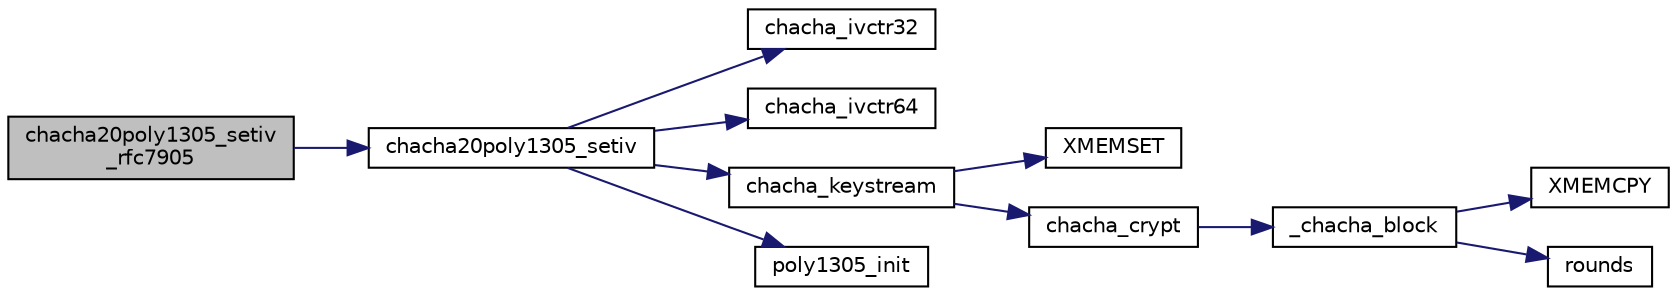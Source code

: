 digraph "chacha20poly1305_setiv_rfc7905"
{
 // LATEX_PDF_SIZE
  edge [fontname="Helvetica",fontsize="10",labelfontname="Helvetica",labelfontsize="10"];
  node [fontname="Helvetica",fontsize="10",shape=record];
  rankdir="LR";
  Node0 [label="chacha20poly1305_setiv\l_rfc7905",height=0.2,width=0.4,color="black", fillcolor="grey75", style="filled", fontcolor="black",tooltip="Set IV + counter data (with RFC7905-magic) to the ChaCha20Poly1305 state and reset the context."];
  Node0 -> Node1 [color="midnightblue",fontsize="10",style="solid",fontname="Helvetica"];
  Node1 [label="chacha20poly1305_setiv",height=0.2,width=0.4,color="black", fillcolor="white", style="filled",URL="$chacha20poly1305__setiv_8c.html#aec694a7406b22a534da1706070e98907",tooltip="Set IV + counter data to the ChaCha20Poly1305 state and reset the context."];
  Node1 -> Node2 [color="midnightblue",fontsize="10",style="solid",fontname="Helvetica"];
  Node2 [label="chacha_ivctr32",height=0.2,width=0.4,color="black", fillcolor="white", style="filled",URL="$chacha__ivctr32_8c.html#a73258ca455e86e28fa3474bc51456590",tooltip="Set IV + counter data to the ChaCha state."];
  Node1 -> Node3 [color="midnightblue",fontsize="10",style="solid",fontname="Helvetica"];
  Node3 [label="chacha_ivctr64",height=0.2,width=0.4,color="black", fillcolor="white", style="filled",URL="$chacha__ivctr64_8c.html#a2575d8a5708351cc77001ae00e77a132",tooltip="Set IV + counter data to the ChaCha state."];
  Node1 -> Node4 [color="midnightblue",fontsize="10",style="solid",fontname="Helvetica"];
  Node4 [label="chacha_keystream",height=0.2,width=0.4,color="black", fillcolor="white", style="filled",URL="$chacha__keystream_8c.html#a3a29ed9997a58d432f9e8ddca7b90bdd",tooltip="Generate a stream of random bytes via ChaCha."];
  Node4 -> Node5 [color="midnightblue",fontsize="10",style="solid",fontname="Helvetica"];
  Node5 [label="XMEMSET",height=0.2,width=0.4,color="black", fillcolor="white", style="filled",URL="$tomcrypt__cfg_8h.html#aa3c34a6f6c61de7da9258b5a30e32c2f",tooltip=" "];
  Node4 -> Node6 [color="midnightblue",fontsize="10",style="solid",fontname="Helvetica"];
  Node6 [label="chacha_crypt",height=0.2,width=0.4,color="black", fillcolor="white", style="filled",URL="$chacha__crypt_8c.html#a1b1272fcac65a1e6a1ee555891b7c95e",tooltip="Encrypt (or decrypt) bytes of ciphertext (or plaintext) with ChaCha."];
  Node6 -> Node7 [color="midnightblue",fontsize="10",style="solid",fontname="Helvetica"];
  Node7 [label="_chacha_block",height=0.2,width=0.4,color="black", fillcolor="white", style="filled",URL="$chacha__crypt_8c.html#a0f59b85d38348fa6829e4cedb228c594",tooltip=" "];
  Node7 -> Node8 [color="midnightblue",fontsize="10",style="solid",fontname="Helvetica"];
  Node8 [label="XMEMCPY",height=0.2,width=0.4,color="black", fillcolor="white", style="filled",URL="$tomcrypt__cfg_8h.html#a7691dd48d60d5fc6daf2fa7ec4c55e12",tooltip=" "];
  Node7 -> Node9 [color="midnightblue",fontsize="10",style="solid",fontname="Helvetica"];
  Node9 [label="rounds",height=0.2,width=0.4,color="black", fillcolor="white", style="filled",URL="$kseed_8c.html#a51da46362a22c8107683876e9c12ec82",tooltip=" "];
  Node1 -> Node10 [color="midnightblue",fontsize="10",style="solid",fontname="Helvetica"];
  Node10 [label="poly1305_init",height=0.2,width=0.4,color="black", fillcolor="white", style="filled",URL="$poly1305_8c.html#a09bc8f3b4b3b4cbd2a2b10c9814a1619",tooltip="Initialize an POLY1305 context."];
}
